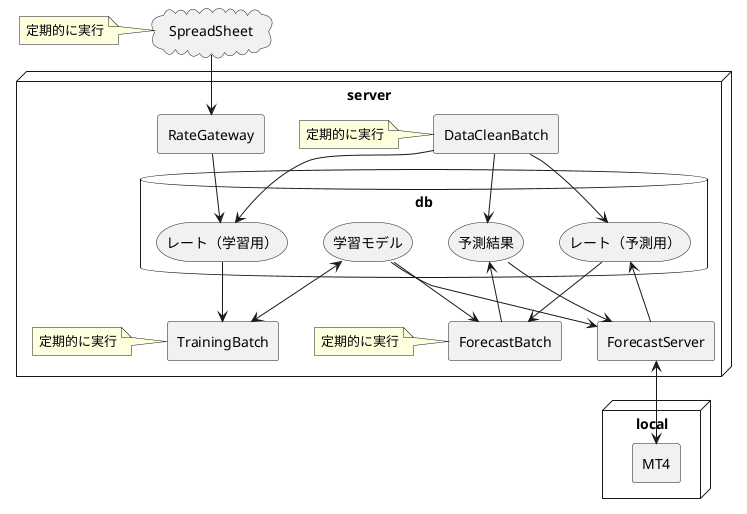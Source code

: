 @startuml bin-option-rust

cloud gas [
    SpreadSheet
]
note left of gas
定期的に実行
end note

node server {
    database db {
        storage models [
            学習モデル
        ]
        storage rates [
            レート（学習用）
        ]
        storage histories [
            レート（予測用）
        ]
        storage forecast [
            予測結果
        ]
    }

    agent ForecastServer

    agent ForecastBatch
    note left of ForecastBatch
    定期的に実行
    end note

    agent RateGateway

    agent TrainingBatch
    note left of TrainingBatch
    定期的に実行
    end note

    agent DataCleanBatch
    note left of DataCleanBatch
    定期的に実行
    end note
}

node local {
    agent MT4
}

histories <-- ForecastServer
models --> ForecastServer
forecast --> ForecastServer
ForecastServer <--> MT4

models --> ForecastBatch
histories --> ForecastBatch
forecast <-- ForecastBatch

models <--> TrainingBatch
rates -->TrainingBatch

gas --> RateGateway
RateGateway --> rates

DataCleanBatch --> rates
DataCleanBatch --> histories
DataCleanBatch --> forecast

@enduml

